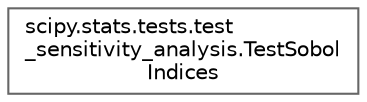 digraph "Graphical Class Hierarchy"
{
 // LATEX_PDF_SIZE
  bgcolor="transparent";
  edge [fontname=Helvetica,fontsize=10,labelfontname=Helvetica,labelfontsize=10];
  node [fontname=Helvetica,fontsize=10,shape=box,height=0.2,width=0.4];
  rankdir="LR";
  Node0 [id="Node000000",label="scipy.stats.tests.test\l_sensitivity_analysis.TestSobol\lIndices",height=0.2,width=0.4,color="grey40", fillcolor="white", style="filled",URL="$d0/def/classscipy_1_1stats_1_1tests_1_1test__sensitivity__analysis_1_1TestSobolIndices.html",tooltip=" "];
}
